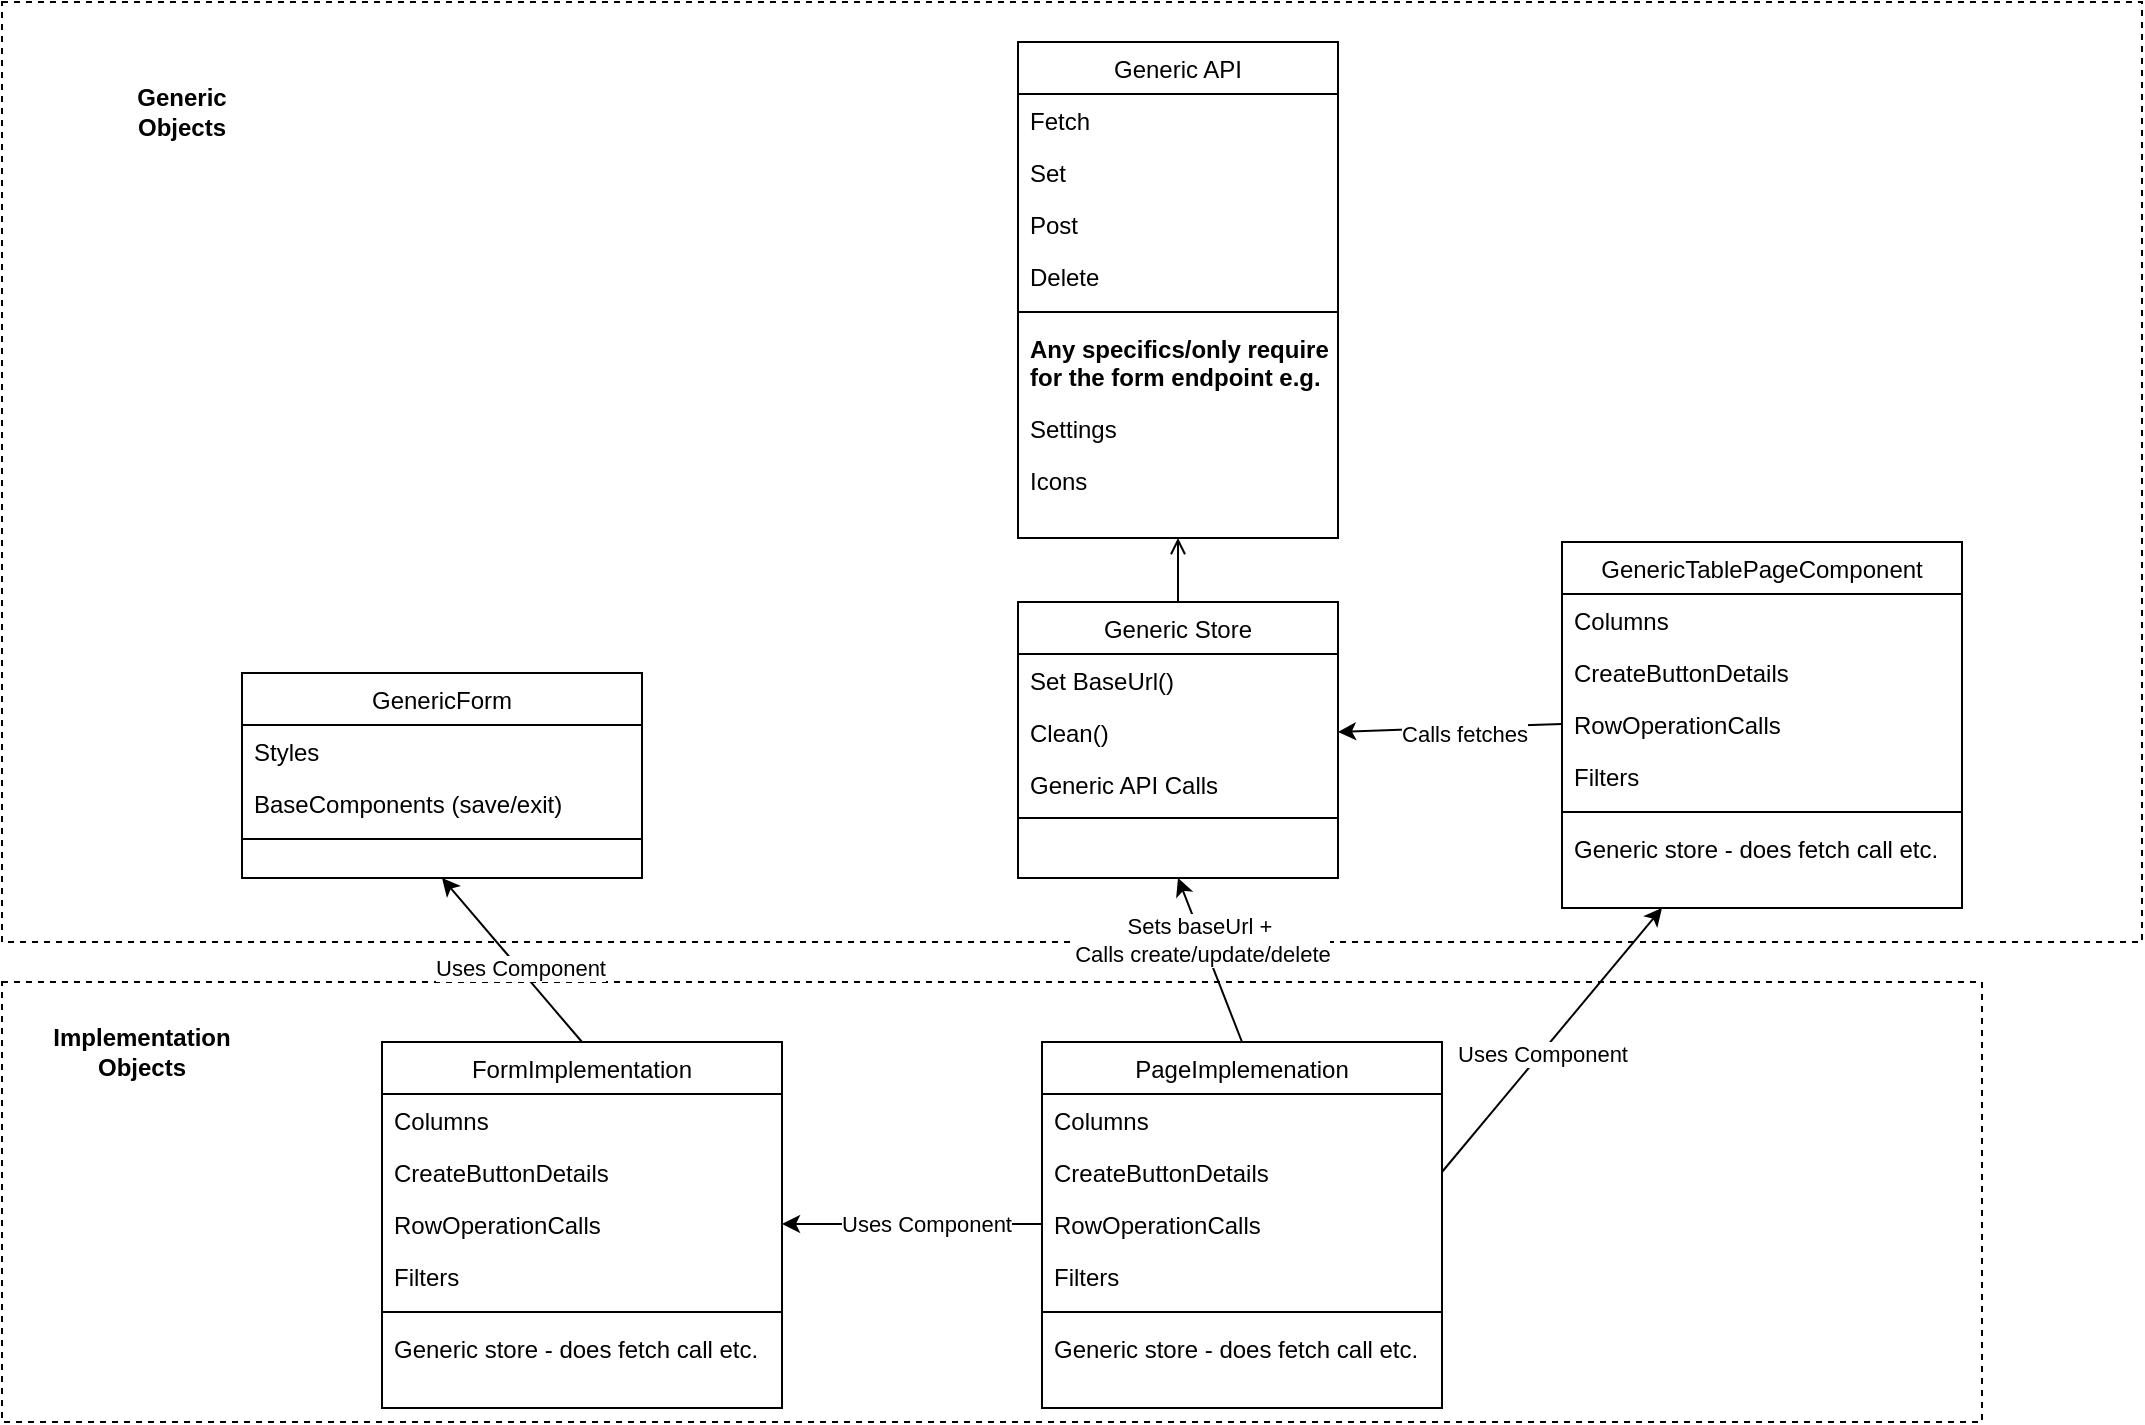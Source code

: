<mxfile version="24.0.7" type="github">
  <diagram id="C5RBs43oDa-KdzZeNtuy" name="Page-1">
    <mxGraphModel dx="1434" dy="738" grid="1" gridSize="10" guides="1" tooltips="1" connect="1" arrows="1" fold="1" page="1" pageScale="1" pageWidth="827" pageHeight="1169" math="0" shadow="0">
      <root>
        <mxCell id="WIyWlLk6GJQsqaUBKTNV-0" />
        <mxCell id="WIyWlLk6GJQsqaUBKTNV-1" parent="WIyWlLk6GJQsqaUBKTNV-0" />
        <mxCell id="18jFq547FBiKgmDBa7Sn-3" value="" style="rounded=0;whiteSpace=wrap;html=1;dashed=1;" vertex="1" parent="WIyWlLk6GJQsqaUBKTNV-1">
          <mxGeometry y="180" width="1070" height="470" as="geometry" />
        </mxCell>
        <mxCell id="zkfFHV4jXpPFQw0GAbJ--0" value="Generic Store" style="swimlane;fontStyle=0;align=center;verticalAlign=top;childLayout=stackLayout;horizontal=1;startSize=26;horizontalStack=0;resizeParent=1;resizeLast=0;collapsible=1;marginBottom=0;rounded=0;shadow=0;strokeWidth=1;" parent="WIyWlLk6GJQsqaUBKTNV-1" vertex="1">
          <mxGeometry x="508" y="480" width="160" height="138" as="geometry">
            <mxRectangle x="230" y="140" width="160" height="26" as="alternateBounds" />
          </mxGeometry>
        </mxCell>
        <mxCell id="zkfFHV4jXpPFQw0GAbJ--1" value="Set BaseUrl()" style="text;align=left;verticalAlign=top;spacingLeft=4;spacingRight=4;overflow=hidden;rotatable=0;points=[[0,0.5],[1,0.5]];portConstraint=eastwest;" parent="zkfFHV4jXpPFQw0GAbJ--0" vertex="1">
          <mxGeometry y="26" width="160" height="26" as="geometry" />
        </mxCell>
        <mxCell id="zkfFHV4jXpPFQw0GAbJ--2" value="Clean()" style="text;align=left;verticalAlign=top;spacingLeft=4;spacingRight=4;overflow=hidden;rotatable=0;points=[[0,0.5],[1,0.5]];portConstraint=eastwest;rounded=0;shadow=0;html=0;" parent="zkfFHV4jXpPFQw0GAbJ--0" vertex="1">
          <mxGeometry y="52" width="160" height="26" as="geometry" />
        </mxCell>
        <mxCell id="zkfFHV4jXpPFQw0GAbJ--3" value="Generic API Calls&#xa;" style="text;align=left;verticalAlign=top;spacingLeft=4;spacingRight=4;overflow=hidden;rotatable=0;points=[[0,0.5],[1,0.5]];portConstraint=eastwest;rounded=0;shadow=0;html=0;" parent="zkfFHV4jXpPFQw0GAbJ--0" vertex="1">
          <mxGeometry y="78" width="160" height="26" as="geometry" />
        </mxCell>
        <mxCell id="zkfFHV4jXpPFQw0GAbJ--4" value="" style="line;html=1;strokeWidth=1;align=left;verticalAlign=middle;spacingTop=-1;spacingLeft=3;spacingRight=3;rotatable=0;labelPosition=right;points=[];portConstraint=eastwest;" parent="zkfFHV4jXpPFQw0GAbJ--0" vertex="1">
          <mxGeometry y="104" width="160" height="8" as="geometry" />
        </mxCell>
        <mxCell id="zkfFHV4jXpPFQw0GAbJ--17" value="Generic API" style="swimlane;fontStyle=0;align=center;verticalAlign=top;childLayout=stackLayout;horizontal=1;startSize=26;horizontalStack=0;resizeParent=1;resizeLast=0;collapsible=1;marginBottom=0;rounded=0;shadow=0;strokeWidth=1;" parent="WIyWlLk6GJQsqaUBKTNV-1" vertex="1">
          <mxGeometry x="508" y="200" width="160" height="248" as="geometry">
            <mxRectangle x="550" y="140" width="160" height="26" as="alternateBounds" />
          </mxGeometry>
        </mxCell>
        <mxCell id="zkfFHV4jXpPFQw0GAbJ--20" value="Fetch" style="text;align=left;verticalAlign=top;spacingLeft=4;spacingRight=4;overflow=hidden;rotatable=0;points=[[0,0.5],[1,0.5]];portConstraint=eastwest;rounded=0;shadow=0;html=0;" parent="zkfFHV4jXpPFQw0GAbJ--17" vertex="1">
          <mxGeometry y="26" width="160" height="26" as="geometry" />
        </mxCell>
        <mxCell id="zkfFHV4jXpPFQw0GAbJ--21" value="Set" style="text;align=left;verticalAlign=top;spacingLeft=4;spacingRight=4;overflow=hidden;rotatable=0;points=[[0,0.5],[1,0.5]];portConstraint=eastwest;rounded=0;shadow=0;html=0;" parent="zkfFHV4jXpPFQw0GAbJ--17" vertex="1">
          <mxGeometry y="52" width="160" height="26" as="geometry" />
        </mxCell>
        <mxCell id="zkfFHV4jXpPFQw0GAbJ--22" value="Post" style="text;align=left;verticalAlign=top;spacingLeft=4;spacingRight=4;overflow=hidden;rotatable=0;points=[[0,0.5],[1,0.5]];portConstraint=eastwest;rounded=0;shadow=0;html=0;" parent="zkfFHV4jXpPFQw0GAbJ--17" vertex="1">
          <mxGeometry y="78" width="160" height="26" as="geometry" />
        </mxCell>
        <mxCell id="18jFq547FBiKgmDBa7Sn-1" value="Delete" style="text;align=left;verticalAlign=top;spacingLeft=4;spacingRight=4;overflow=hidden;rotatable=0;points=[[0,0.5],[1,0.5]];portConstraint=eastwest;rounded=0;shadow=0;html=0;" vertex="1" parent="zkfFHV4jXpPFQw0GAbJ--17">
          <mxGeometry y="104" width="160" height="26" as="geometry" />
        </mxCell>
        <mxCell id="zkfFHV4jXpPFQw0GAbJ--23" value="" style="line;html=1;strokeWidth=1;align=left;verticalAlign=middle;spacingTop=-1;spacingLeft=3;spacingRight=3;rotatable=0;labelPosition=right;points=[];portConstraint=eastwest;" parent="zkfFHV4jXpPFQw0GAbJ--17" vertex="1">
          <mxGeometry y="130" width="160" height="10" as="geometry" />
        </mxCell>
        <mxCell id="zkfFHV4jXpPFQw0GAbJ--24" value="Any specifics/only required&#xa;for the form endpoint e.g." style="text;align=left;verticalAlign=top;spacingLeft=4;spacingRight=4;overflow=hidden;rotatable=0;points=[[0,0.5],[1,0.5]];portConstraint=eastwest;fontStyle=1" parent="zkfFHV4jXpPFQw0GAbJ--17" vertex="1">
          <mxGeometry y="140" width="160" height="40" as="geometry" />
        </mxCell>
        <mxCell id="zkfFHV4jXpPFQw0GAbJ--25" value="Settings" style="text;align=left;verticalAlign=top;spacingLeft=4;spacingRight=4;overflow=hidden;rotatable=0;points=[[0,0.5],[1,0.5]];portConstraint=eastwest;" parent="zkfFHV4jXpPFQw0GAbJ--17" vertex="1">
          <mxGeometry y="180" width="160" height="26" as="geometry" />
        </mxCell>
        <mxCell id="18jFq547FBiKgmDBa7Sn-2" value="Icons" style="text;align=left;verticalAlign=top;spacingLeft=4;spacingRight=4;overflow=hidden;rotatable=0;points=[[0,0.5],[1,0.5]];portConstraint=eastwest;" vertex="1" parent="zkfFHV4jXpPFQw0GAbJ--17">
          <mxGeometry y="206" width="160" height="26" as="geometry" />
        </mxCell>
        <mxCell id="zkfFHV4jXpPFQw0GAbJ--26" value="" style="endArrow=open;shadow=0;strokeWidth=1;rounded=0;curved=0;endFill=1;edgeStyle=elbowEdgeStyle;elbow=vertical;" parent="WIyWlLk6GJQsqaUBKTNV-1" source="zkfFHV4jXpPFQw0GAbJ--0" target="zkfFHV4jXpPFQw0GAbJ--17" edge="1">
          <mxGeometry x="0.5" y="41" relative="1" as="geometry">
            <mxPoint x="380" y="192" as="sourcePoint" />
            <mxPoint x="540" y="192" as="targetPoint" />
            <mxPoint x="-40" y="32" as="offset" />
          </mxGeometry>
        </mxCell>
        <mxCell id="18jFq547FBiKgmDBa7Sn-4" value="&lt;b&gt;Generic Objects&lt;/b&gt;" style="text;html=1;align=center;verticalAlign=middle;whiteSpace=wrap;rounded=0;" vertex="1" parent="WIyWlLk6GJQsqaUBKTNV-1">
          <mxGeometry x="60" y="220" width="60" height="30" as="geometry" />
        </mxCell>
        <mxCell id="18jFq547FBiKgmDBa7Sn-5" value="" style="rounded=0;whiteSpace=wrap;html=1;dashed=1;" vertex="1" parent="WIyWlLk6GJQsqaUBKTNV-1">
          <mxGeometry y="670" width="990" height="220" as="geometry" />
        </mxCell>
        <mxCell id="18jFq547FBiKgmDBa7Sn-6" value="&lt;b&gt;Implementation Objects&lt;/b&gt;" style="text;html=1;align=center;verticalAlign=middle;whiteSpace=wrap;rounded=0;" vertex="1" parent="WIyWlLk6GJQsqaUBKTNV-1">
          <mxGeometry x="40" y="690" width="60" height="30" as="geometry" />
        </mxCell>
        <mxCell id="18jFq547FBiKgmDBa7Sn-7" value="GenericTablePageComponent" style="swimlane;fontStyle=0;align=center;verticalAlign=top;childLayout=stackLayout;horizontal=1;startSize=26;horizontalStack=0;resizeParent=1;resizeLast=0;collapsible=1;marginBottom=0;rounded=0;shadow=0;strokeWidth=1;" vertex="1" parent="WIyWlLk6GJQsqaUBKTNV-1">
          <mxGeometry x="780" y="450" width="200" height="183" as="geometry">
            <mxRectangle x="550" y="140" width="160" height="26" as="alternateBounds" />
          </mxGeometry>
        </mxCell>
        <mxCell id="18jFq547FBiKgmDBa7Sn-8" value="Columns" style="text;align=left;verticalAlign=top;spacingLeft=4;spacingRight=4;overflow=hidden;rotatable=0;points=[[0,0.5],[1,0.5]];portConstraint=eastwest;rounded=0;shadow=0;html=0;" vertex="1" parent="18jFq547FBiKgmDBa7Sn-7">
          <mxGeometry y="26" width="200" height="26" as="geometry" />
        </mxCell>
        <mxCell id="18jFq547FBiKgmDBa7Sn-9" value="CreateButtonDetails" style="text;align=left;verticalAlign=top;spacingLeft=4;spacingRight=4;overflow=hidden;rotatable=0;points=[[0,0.5],[1,0.5]];portConstraint=eastwest;rounded=0;shadow=0;html=0;" vertex="1" parent="18jFq547FBiKgmDBa7Sn-7">
          <mxGeometry y="52" width="200" height="26" as="geometry" />
        </mxCell>
        <mxCell id="18jFq547FBiKgmDBa7Sn-10" value="RowOperationCalls" style="text;align=left;verticalAlign=top;spacingLeft=4;spacingRight=4;overflow=hidden;rotatable=0;points=[[0,0.5],[1,0.5]];portConstraint=eastwest;rounded=0;shadow=0;html=0;" vertex="1" parent="18jFq547FBiKgmDBa7Sn-7">
          <mxGeometry y="78" width="200" height="26" as="geometry" />
        </mxCell>
        <mxCell id="18jFq547FBiKgmDBa7Sn-11" value="Filters" style="text;align=left;verticalAlign=top;spacingLeft=4;spacingRight=4;overflow=hidden;rotatable=0;points=[[0,0.5],[1,0.5]];portConstraint=eastwest;rounded=0;shadow=0;html=0;" vertex="1" parent="18jFq547FBiKgmDBa7Sn-7">
          <mxGeometry y="104" width="200" height="26" as="geometry" />
        </mxCell>
        <mxCell id="18jFq547FBiKgmDBa7Sn-12" value="" style="line;html=1;strokeWidth=1;align=left;verticalAlign=middle;spacingTop=-1;spacingLeft=3;spacingRight=3;rotatable=0;labelPosition=right;points=[];portConstraint=eastwest;" vertex="1" parent="18jFq547FBiKgmDBa7Sn-7">
          <mxGeometry y="130" width="200" height="10" as="geometry" />
        </mxCell>
        <mxCell id="18jFq547FBiKgmDBa7Sn-14" value="Generic store - does fetch call etc." style="text;align=left;verticalAlign=top;spacingLeft=4;spacingRight=4;overflow=hidden;rotatable=0;points=[[0,0.5],[1,0.5]];portConstraint=eastwest;" vertex="1" parent="18jFq547FBiKgmDBa7Sn-7">
          <mxGeometry y="140" width="200" height="26" as="geometry" />
        </mxCell>
        <mxCell id="18jFq547FBiKgmDBa7Sn-16" value="PageImplemenation" style="swimlane;fontStyle=0;align=center;verticalAlign=top;childLayout=stackLayout;horizontal=1;startSize=26;horizontalStack=0;resizeParent=1;resizeLast=0;collapsible=1;marginBottom=0;rounded=0;shadow=0;strokeWidth=1;" vertex="1" parent="WIyWlLk6GJQsqaUBKTNV-1">
          <mxGeometry x="520" y="700" width="200" height="183" as="geometry">
            <mxRectangle x="550" y="140" width="160" height="26" as="alternateBounds" />
          </mxGeometry>
        </mxCell>
        <mxCell id="18jFq547FBiKgmDBa7Sn-17" value="Columns" style="text;align=left;verticalAlign=top;spacingLeft=4;spacingRight=4;overflow=hidden;rotatable=0;points=[[0,0.5],[1,0.5]];portConstraint=eastwest;rounded=0;shadow=0;html=0;" vertex="1" parent="18jFq547FBiKgmDBa7Sn-16">
          <mxGeometry y="26" width="200" height="26" as="geometry" />
        </mxCell>
        <mxCell id="18jFq547FBiKgmDBa7Sn-18" value="CreateButtonDetails" style="text;align=left;verticalAlign=top;spacingLeft=4;spacingRight=4;overflow=hidden;rotatable=0;points=[[0,0.5],[1,0.5]];portConstraint=eastwest;rounded=0;shadow=0;html=0;" vertex="1" parent="18jFq547FBiKgmDBa7Sn-16">
          <mxGeometry y="52" width="200" height="26" as="geometry" />
        </mxCell>
        <mxCell id="18jFq547FBiKgmDBa7Sn-19" value="RowOperationCalls" style="text;align=left;verticalAlign=top;spacingLeft=4;spacingRight=4;overflow=hidden;rotatable=0;points=[[0,0.5],[1,0.5]];portConstraint=eastwest;rounded=0;shadow=0;html=0;" vertex="1" parent="18jFq547FBiKgmDBa7Sn-16">
          <mxGeometry y="78" width="200" height="26" as="geometry" />
        </mxCell>
        <mxCell id="18jFq547FBiKgmDBa7Sn-20" value="Filters" style="text;align=left;verticalAlign=top;spacingLeft=4;spacingRight=4;overflow=hidden;rotatable=0;points=[[0,0.5],[1,0.5]];portConstraint=eastwest;rounded=0;shadow=0;html=0;" vertex="1" parent="18jFq547FBiKgmDBa7Sn-16">
          <mxGeometry y="104" width="200" height="26" as="geometry" />
        </mxCell>
        <mxCell id="18jFq547FBiKgmDBa7Sn-21" value="" style="line;html=1;strokeWidth=1;align=left;verticalAlign=middle;spacingTop=-1;spacingLeft=3;spacingRight=3;rotatable=0;labelPosition=right;points=[];portConstraint=eastwest;" vertex="1" parent="18jFq547FBiKgmDBa7Sn-16">
          <mxGeometry y="130" width="200" height="10" as="geometry" />
        </mxCell>
        <mxCell id="18jFq547FBiKgmDBa7Sn-22" value="Generic store - does fetch call etc." style="text;align=left;verticalAlign=top;spacingLeft=4;spacingRight=4;overflow=hidden;rotatable=0;points=[[0,0.5],[1,0.5]];portConstraint=eastwest;" vertex="1" parent="18jFq547FBiKgmDBa7Sn-16">
          <mxGeometry y="140" width="200" height="26" as="geometry" />
        </mxCell>
        <mxCell id="18jFq547FBiKgmDBa7Sn-23" value="FormImplementation" style="swimlane;fontStyle=0;align=center;verticalAlign=top;childLayout=stackLayout;horizontal=1;startSize=26;horizontalStack=0;resizeParent=1;resizeLast=0;collapsible=1;marginBottom=0;rounded=0;shadow=0;strokeWidth=1;" vertex="1" parent="WIyWlLk6GJQsqaUBKTNV-1">
          <mxGeometry x="190" y="700" width="200" height="183" as="geometry">
            <mxRectangle x="550" y="140" width="160" height="26" as="alternateBounds" />
          </mxGeometry>
        </mxCell>
        <mxCell id="18jFq547FBiKgmDBa7Sn-24" value="Columns" style="text;align=left;verticalAlign=top;spacingLeft=4;spacingRight=4;overflow=hidden;rotatable=0;points=[[0,0.5],[1,0.5]];portConstraint=eastwest;rounded=0;shadow=0;html=0;" vertex="1" parent="18jFq547FBiKgmDBa7Sn-23">
          <mxGeometry y="26" width="200" height="26" as="geometry" />
        </mxCell>
        <mxCell id="18jFq547FBiKgmDBa7Sn-25" value="CreateButtonDetails" style="text;align=left;verticalAlign=top;spacingLeft=4;spacingRight=4;overflow=hidden;rotatable=0;points=[[0,0.5],[1,0.5]];portConstraint=eastwest;rounded=0;shadow=0;html=0;" vertex="1" parent="18jFq547FBiKgmDBa7Sn-23">
          <mxGeometry y="52" width="200" height="26" as="geometry" />
        </mxCell>
        <mxCell id="18jFq547FBiKgmDBa7Sn-26" value="RowOperationCalls" style="text;align=left;verticalAlign=top;spacingLeft=4;spacingRight=4;overflow=hidden;rotatable=0;points=[[0,0.5],[1,0.5]];portConstraint=eastwest;rounded=0;shadow=0;html=0;" vertex="1" parent="18jFq547FBiKgmDBa7Sn-23">
          <mxGeometry y="78" width="200" height="26" as="geometry" />
        </mxCell>
        <mxCell id="18jFq547FBiKgmDBa7Sn-27" value="Filters" style="text;align=left;verticalAlign=top;spacingLeft=4;spacingRight=4;overflow=hidden;rotatable=0;points=[[0,0.5],[1,0.5]];portConstraint=eastwest;rounded=0;shadow=0;html=0;" vertex="1" parent="18jFq547FBiKgmDBa7Sn-23">
          <mxGeometry y="104" width="200" height="26" as="geometry" />
        </mxCell>
        <mxCell id="18jFq547FBiKgmDBa7Sn-28" value="" style="line;html=1;strokeWidth=1;align=left;verticalAlign=middle;spacingTop=-1;spacingLeft=3;spacingRight=3;rotatable=0;labelPosition=right;points=[];portConstraint=eastwest;" vertex="1" parent="18jFq547FBiKgmDBa7Sn-23">
          <mxGeometry y="130" width="200" height="10" as="geometry" />
        </mxCell>
        <mxCell id="18jFq547FBiKgmDBa7Sn-29" value="Generic store - does fetch call etc." style="text;align=left;verticalAlign=top;spacingLeft=4;spacingRight=4;overflow=hidden;rotatable=0;points=[[0,0.5],[1,0.5]];portConstraint=eastwest;" vertex="1" parent="18jFq547FBiKgmDBa7Sn-23">
          <mxGeometry y="140" width="200" height="26" as="geometry" />
        </mxCell>
        <mxCell id="18jFq547FBiKgmDBa7Sn-31" value="" style="endArrow=classic;html=1;rounded=0;entryX=0.25;entryY=1;entryDx=0;entryDy=0;exitX=1;exitY=0.5;exitDx=0;exitDy=0;" edge="1" parent="WIyWlLk6GJQsqaUBKTNV-1" source="18jFq547FBiKgmDBa7Sn-18" target="18jFq547FBiKgmDBa7Sn-7">
          <mxGeometry width="50" height="50" relative="1" as="geometry">
            <mxPoint x="430" y="720" as="sourcePoint" />
            <mxPoint x="480" y="670" as="targetPoint" />
          </mxGeometry>
        </mxCell>
        <mxCell id="18jFq547FBiKgmDBa7Sn-36" value="Uses Component" style="edgeLabel;html=1;align=center;verticalAlign=middle;resizable=0;points=[];" vertex="1" connectable="0" parent="18jFq547FBiKgmDBa7Sn-31">
          <mxGeometry x="-0.097" relative="1" as="geometry">
            <mxPoint as="offset" />
          </mxGeometry>
        </mxCell>
        <mxCell id="18jFq547FBiKgmDBa7Sn-32" value="" style="endArrow=classic;html=1;rounded=0;entryX=0.5;entryY=1;entryDx=0;entryDy=0;exitX=0.5;exitY=0;exitDx=0;exitDy=0;" edge="1" parent="WIyWlLk6GJQsqaUBKTNV-1" source="18jFq547FBiKgmDBa7Sn-16" target="zkfFHV4jXpPFQw0GAbJ--0">
          <mxGeometry width="50" height="50" relative="1" as="geometry">
            <mxPoint x="430" y="720" as="sourcePoint" />
            <mxPoint x="480" y="670" as="targetPoint" />
          </mxGeometry>
        </mxCell>
        <mxCell id="18jFq547FBiKgmDBa7Sn-33" value="Sets baseUrl +&amp;nbsp;&lt;div&gt;Calls create/update/delete&lt;/div&gt;" style="edgeLabel;html=1;align=center;verticalAlign=middle;resizable=0;points=[];" vertex="1" connectable="0" parent="18jFq547FBiKgmDBa7Sn-32">
          <mxGeometry x="0.253" y="1" relative="1" as="geometry">
            <mxPoint x="1" as="offset" />
          </mxGeometry>
        </mxCell>
        <mxCell id="18jFq547FBiKgmDBa7Sn-34" value="" style="endArrow=classic;html=1;rounded=0;entryX=1;entryY=0.5;entryDx=0;entryDy=0;exitX=0;exitY=0.5;exitDx=0;exitDy=0;" edge="1" parent="WIyWlLk6GJQsqaUBKTNV-1" source="18jFq547FBiKgmDBa7Sn-10" target="zkfFHV4jXpPFQw0GAbJ--2">
          <mxGeometry width="50" height="50" relative="1" as="geometry">
            <mxPoint x="430" y="520" as="sourcePoint" />
            <mxPoint x="480" y="470" as="targetPoint" />
          </mxGeometry>
        </mxCell>
        <mxCell id="18jFq547FBiKgmDBa7Sn-35" value="Calls fetches" style="edgeLabel;html=1;align=center;verticalAlign=middle;resizable=0;points=[];" vertex="1" connectable="0" parent="18jFq547FBiKgmDBa7Sn-34">
          <mxGeometry x="-0.123" y="3" relative="1" as="geometry">
            <mxPoint as="offset" />
          </mxGeometry>
        </mxCell>
        <mxCell id="18jFq547FBiKgmDBa7Sn-37" value="" style="endArrow=classic;html=1;rounded=0;entryX=1;entryY=0.5;entryDx=0;entryDy=0;exitX=0;exitY=0.5;exitDx=0;exitDy=0;" edge="1" parent="WIyWlLk6GJQsqaUBKTNV-1" source="18jFq547FBiKgmDBa7Sn-19" target="18jFq547FBiKgmDBa7Sn-26">
          <mxGeometry width="50" height="50" relative="1" as="geometry">
            <mxPoint x="730" y="795" as="sourcePoint" />
            <mxPoint x="840" y="593" as="targetPoint" />
          </mxGeometry>
        </mxCell>
        <mxCell id="18jFq547FBiKgmDBa7Sn-38" value="Uses Component" style="edgeLabel;html=1;align=center;verticalAlign=middle;resizable=0;points=[];" vertex="1" connectable="0" parent="18jFq547FBiKgmDBa7Sn-37">
          <mxGeometry x="-0.097" relative="1" as="geometry">
            <mxPoint as="offset" />
          </mxGeometry>
        </mxCell>
        <mxCell id="18jFq547FBiKgmDBa7Sn-39" value="GenericForm" style="swimlane;fontStyle=0;align=center;verticalAlign=top;childLayout=stackLayout;horizontal=1;startSize=26;horizontalStack=0;resizeParent=1;resizeLast=0;collapsible=1;marginBottom=0;rounded=0;shadow=0;strokeWidth=1;" vertex="1" parent="WIyWlLk6GJQsqaUBKTNV-1">
          <mxGeometry x="120" y="515.5" width="200" height="102.5" as="geometry">
            <mxRectangle x="550" y="140" width="160" height="26" as="alternateBounds" />
          </mxGeometry>
        </mxCell>
        <mxCell id="18jFq547FBiKgmDBa7Sn-40" value="Styles" style="text;align=left;verticalAlign=top;spacingLeft=4;spacingRight=4;overflow=hidden;rotatable=0;points=[[0,0.5],[1,0.5]];portConstraint=eastwest;rounded=0;shadow=0;html=0;" vertex="1" parent="18jFq547FBiKgmDBa7Sn-39">
          <mxGeometry y="26" width="200" height="26" as="geometry" />
        </mxCell>
        <mxCell id="18jFq547FBiKgmDBa7Sn-41" value="BaseComponents (save/exit)" style="text;align=left;verticalAlign=top;spacingLeft=4;spacingRight=4;overflow=hidden;rotatable=0;points=[[0,0.5],[1,0.5]];portConstraint=eastwest;rounded=0;shadow=0;html=0;" vertex="1" parent="18jFq547FBiKgmDBa7Sn-39">
          <mxGeometry y="52" width="200" height="26" as="geometry" />
        </mxCell>
        <mxCell id="18jFq547FBiKgmDBa7Sn-44" value="" style="line;html=1;strokeWidth=1;align=left;verticalAlign=middle;spacingTop=-1;spacingLeft=3;spacingRight=3;rotatable=0;labelPosition=right;points=[];portConstraint=eastwest;" vertex="1" parent="18jFq547FBiKgmDBa7Sn-39">
          <mxGeometry y="78" width="200" height="10" as="geometry" />
        </mxCell>
        <mxCell id="18jFq547FBiKgmDBa7Sn-47" value="" style="endArrow=classic;html=1;rounded=0;entryX=0.5;entryY=1;entryDx=0;entryDy=0;exitX=0.5;exitY=0;exitDx=0;exitDy=0;" edge="1" parent="WIyWlLk6GJQsqaUBKTNV-1" source="18jFq547FBiKgmDBa7Sn-23" target="18jFq547FBiKgmDBa7Sn-39">
          <mxGeometry width="50" height="50" relative="1" as="geometry">
            <mxPoint x="530" y="821" as="sourcePoint" />
            <mxPoint x="400" y="821" as="targetPoint" />
          </mxGeometry>
        </mxCell>
        <mxCell id="18jFq547FBiKgmDBa7Sn-48" value="Uses Component" style="edgeLabel;html=1;align=center;verticalAlign=middle;resizable=0;points=[];" vertex="1" connectable="0" parent="18jFq547FBiKgmDBa7Sn-47">
          <mxGeometry x="-0.097" relative="1" as="geometry">
            <mxPoint as="offset" />
          </mxGeometry>
        </mxCell>
      </root>
    </mxGraphModel>
  </diagram>
</mxfile>

